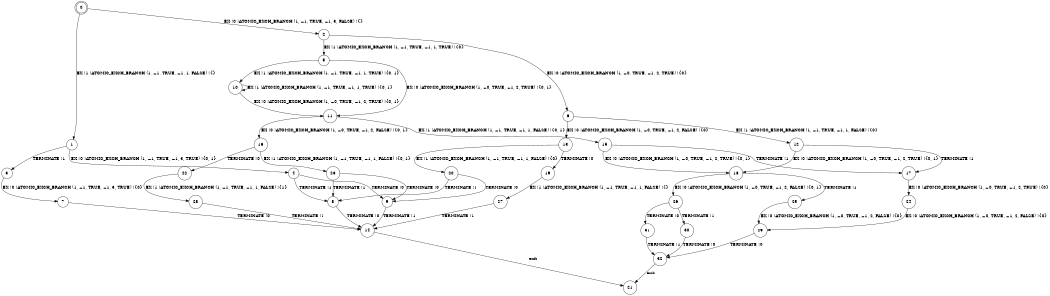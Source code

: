 digraph BCG {
size = "7, 10.5";
center = TRUE;
node [shape = circle];
0 [peripheries = 2];
0 -> 1 [label = "EX !1 !ATOMIC_EXCH_BRANCH (1, +1, TRUE, +1, 1, FALSE) !{}"];
0 -> 2 [label = "EX !0 !ATOMIC_EXCH_BRANCH (1, +1, TRUE, +1, 3, FALSE) !{}"];
1 -> 3 [label = "TERMINATE !1"];
1 -> 4 [label = "EX !0 !ATOMIC_EXCH_BRANCH (1, +1, TRUE, +1, 3, TRUE) !{0, 1}"];
2 -> 5 [label = "EX !1 !ATOMIC_EXCH_BRANCH (1, +1, TRUE, +1, 1, TRUE) !{0}"];
2 -> 6 [label = "EX !0 !ATOMIC_EXCH_BRANCH (1, +0, TRUE, +1, 2, TRUE) !{0}"];
3 -> 7 [label = "EX !0 !ATOMIC_EXCH_BRANCH (1, +1, TRUE, +1, 3, TRUE) !{0}"];
4 -> 8 [label = "TERMINATE !1"];
4 -> 9 [label = "TERMINATE !0"];
5 -> 10 [label = "EX !1 !ATOMIC_EXCH_BRANCH (1, +1, TRUE, +1, 1, TRUE) !{0, 1}"];
5 -> 11 [label = "EX !0 !ATOMIC_EXCH_BRANCH (1, +0, TRUE, +1, 2, TRUE) !{0, 1}"];
6 -> 12 [label = "EX !1 !ATOMIC_EXCH_BRANCH (1, +1, TRUE, +1, 1, FALSE) !{0}"];
6 -> 13 [label = "EX !0 !ATOMIC_EXCH_BRANCH (1, +0, TRUE, +1, 2, FALSE) !{0}"];
7 -> 14 [label = "TERMINATE !0"];
8 -> 14 [label = "TERMINATE !0"];
9 -> 14 [label = "TERMINATE !1"];
10 -> 10 [label = "EX !1 !ATOMIC_EXCH_BRANCH (1, +1, TRUE, +1, 1, TRUE) !{0, 1}"];
10 -> 11 [label = "EX !0 !ATOMIC_EXCH_BRANCH (1, +0, TRUE, +1, 2, TRUE) !{0, 1}"];
11 -> 15 [label = "EX !1 !ATOMIC_EXCH_BRANCH (1, +1, TRUE, +1, 1, FALSE) !{0, 1}"];
11 -> 16 [label = "EX !0 !ATOMIC_EXCH_BRANCH (1, +0, TRUE, +1, 2, FALSE) !{0, 1}"];
12 -> 17 [label = "TERMINATE !1"];
12 -> 18 [label = "EX !0 !ATOMIC_EXCH_BRANCH (1, +0, TRUE, +1, 2, TRUE) !{0, 1}"];
13 -> 19 [label = "TERMINATE !0"];
13 -> 20 [label = "EX !1 !ATOMIC_EXCH_BRANCH (1, +1, TRUE, +1, 1, FALSE) !{0}"];
14 -> 21 [label = "exit"];
15 -> 17 [label = "TERMINATE !1"];
15 -> 18 [label = "EX !0 !ATOMIC_EXCH_BRANCH (1, +0, TRUE, +1, 2, TRUE) !{0, 1}"];
16 -> 22 [label = "TERMINATE !0"];
16 -> 23 [label = "EX !1 !ATOMIC_EXCH_BRANCH (1, +1, TRUE, +1, 1, FALSE) !{0, 1}"];
17 -> 24 [label = "EX !0 !ATOMIC_EXCH_BRANCH (1, +0, TRUE, +1, 2, TRUE) !{0}"];
18 -> 25 [label = "TERMINATE !1"];
18 -> 26 [label = "EX !0 !ATOMIC_EXCH_BRANCH (1, +0, TRUE, +1, 2, FALSE) !{0, 1}"];
19 -> 27 [label = "EX !1 !ATOMIC_EXCH_BRANCH (1, +1, TRUE, +1, 1, FALSE) !{}"];
20 -> 8 [label = "TERMINATE !1"];
20 -> 9 [label = "TERMINATE !0"];
22 -> 28 [label = "EX !1 !ATOMIC_EXCH_BRANCH (1, +1, TRUE, +1, 1, FALSE) !{1}"];
23 -> 8 [label = "TERMINATE !1"];
23 -> 9 [label = "TERMINATE !0"];
24 -> 29 [label = "EX !0 !ATOMIC_EXCH_BRANCH (1, +0, TRUE, +1, 2, FALSE) !{0}"];
25 -> 29 [label = "EX !0 !ATOMIC_EXCH_BRANCH (1, +0, TRUE, +1, 2, FALSE) !{0}"];
26 -> 30 [label = "TERMINATE !1"];
26 -> 31 [label = "TERMINATE !0"];
27 -> 14 [label = "TERMINATE !1"];
28 -> 14 [label = "TERMINATE !1"];
29 -> 32 [label = "TERMINATE !0"];
30 -> 32 [label = "TERMINATE !0"];
31 -> 32 [label = "TERMINATE !1"];
32 -> 21 [label = "exit"];
}
